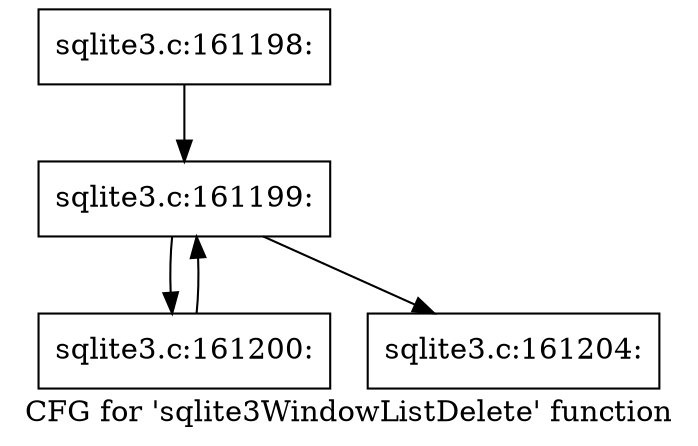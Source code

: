 digraph "CFG for 'sqlite3WindowListDelete' function" {
	label="CFG for 'sqlite3WindowListDelete' function";

	Node0x55c0f7fbaaa0 [shape=record,label="{sqlite3.c:161198:}"];
	Node0x55c0f7fbaaa0 -> Node0x55c0f7fba990;
	Node0x55c0f7fba990 [shape=record,label="{sqlite3.c:161199:}"];
	Node0x55c0f7fba990 -> Node0x55c0f7fbc4f0;
	Node0x55c0f7fba990 -> Node0x55c0f7fbb990;
	Node0x55c0f7fbc4f0 [shape=record,label="{sqlite3.c:161200:}"];
	Node0x55c0f7fbc4f0 -> Node0x55c0f7fba990;
	Node0x55c0f7fbb990 [shape=record,label="{sqlite3.c:161204:}"];
}
